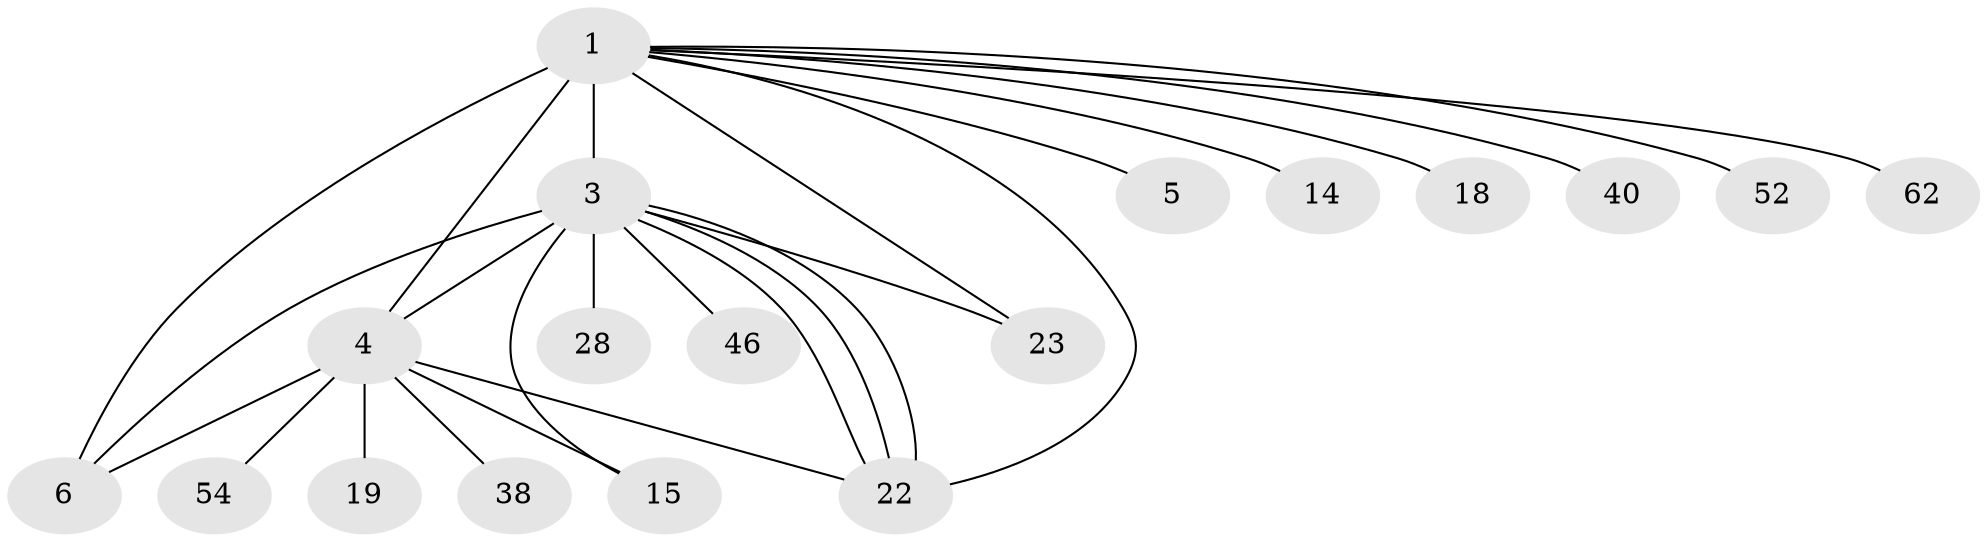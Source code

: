 // original degree distribution, {22: 0.016129032258064516, 4: 0.0967741935483871, 15: 0.016129032258064516, 5: 0.04838709677419355, 1: 0.46774193548387094, 8: 0.016129032258064516, 2: 0.22580645161290322, 3: 0.06451612903225806, 7: 0.016129032258064516, 6: 0.03225806451612903}
// Generated by graph-tools (version 1.1) at 2025/18/03/04/25 18:18:09]
// undirected, 18 vertices, 26 edges
graph export_dot {
graph [start="1"]
  node [color=gray90,style=filled];
  1 [super="+8+11+24+2+43+45+51"];
  3 [super="+12"];
  4 [super="+7+26"];
  5;
  6 [super="+16+32+13+56+36+17"];
  14;
  15 [super="+57+31"];
  18;
  19;
  22 [super="+29+33"];
  23;
  28;
  38;
  40;
  46;
  52;
  54;
  62;
  1 -- 3 [weight=4];
  1 -- 5;
  1 -- 14;
  1 -- 18;
  1 -- 22 [weight=2];
  1 -- 23;
  1 -- 52;
  1 -- 62;
  1 -- 4 [weight=6];
  1 -- 6;
  1 -- 40;
  3 -- 4 [weight=4];
  3 -- 6;
  3 -- 22;
  3 -- 22;
  3 -- 22;
  3 -- 23;
  3 -- 46;
  3 -- 15 [weight=2];
  3 -- 28;
  4 -- 15;
  4 -- 19;
  4 -- 38;
  4 -- 22;
  4 -- 6;
  4 -- 54;
}
